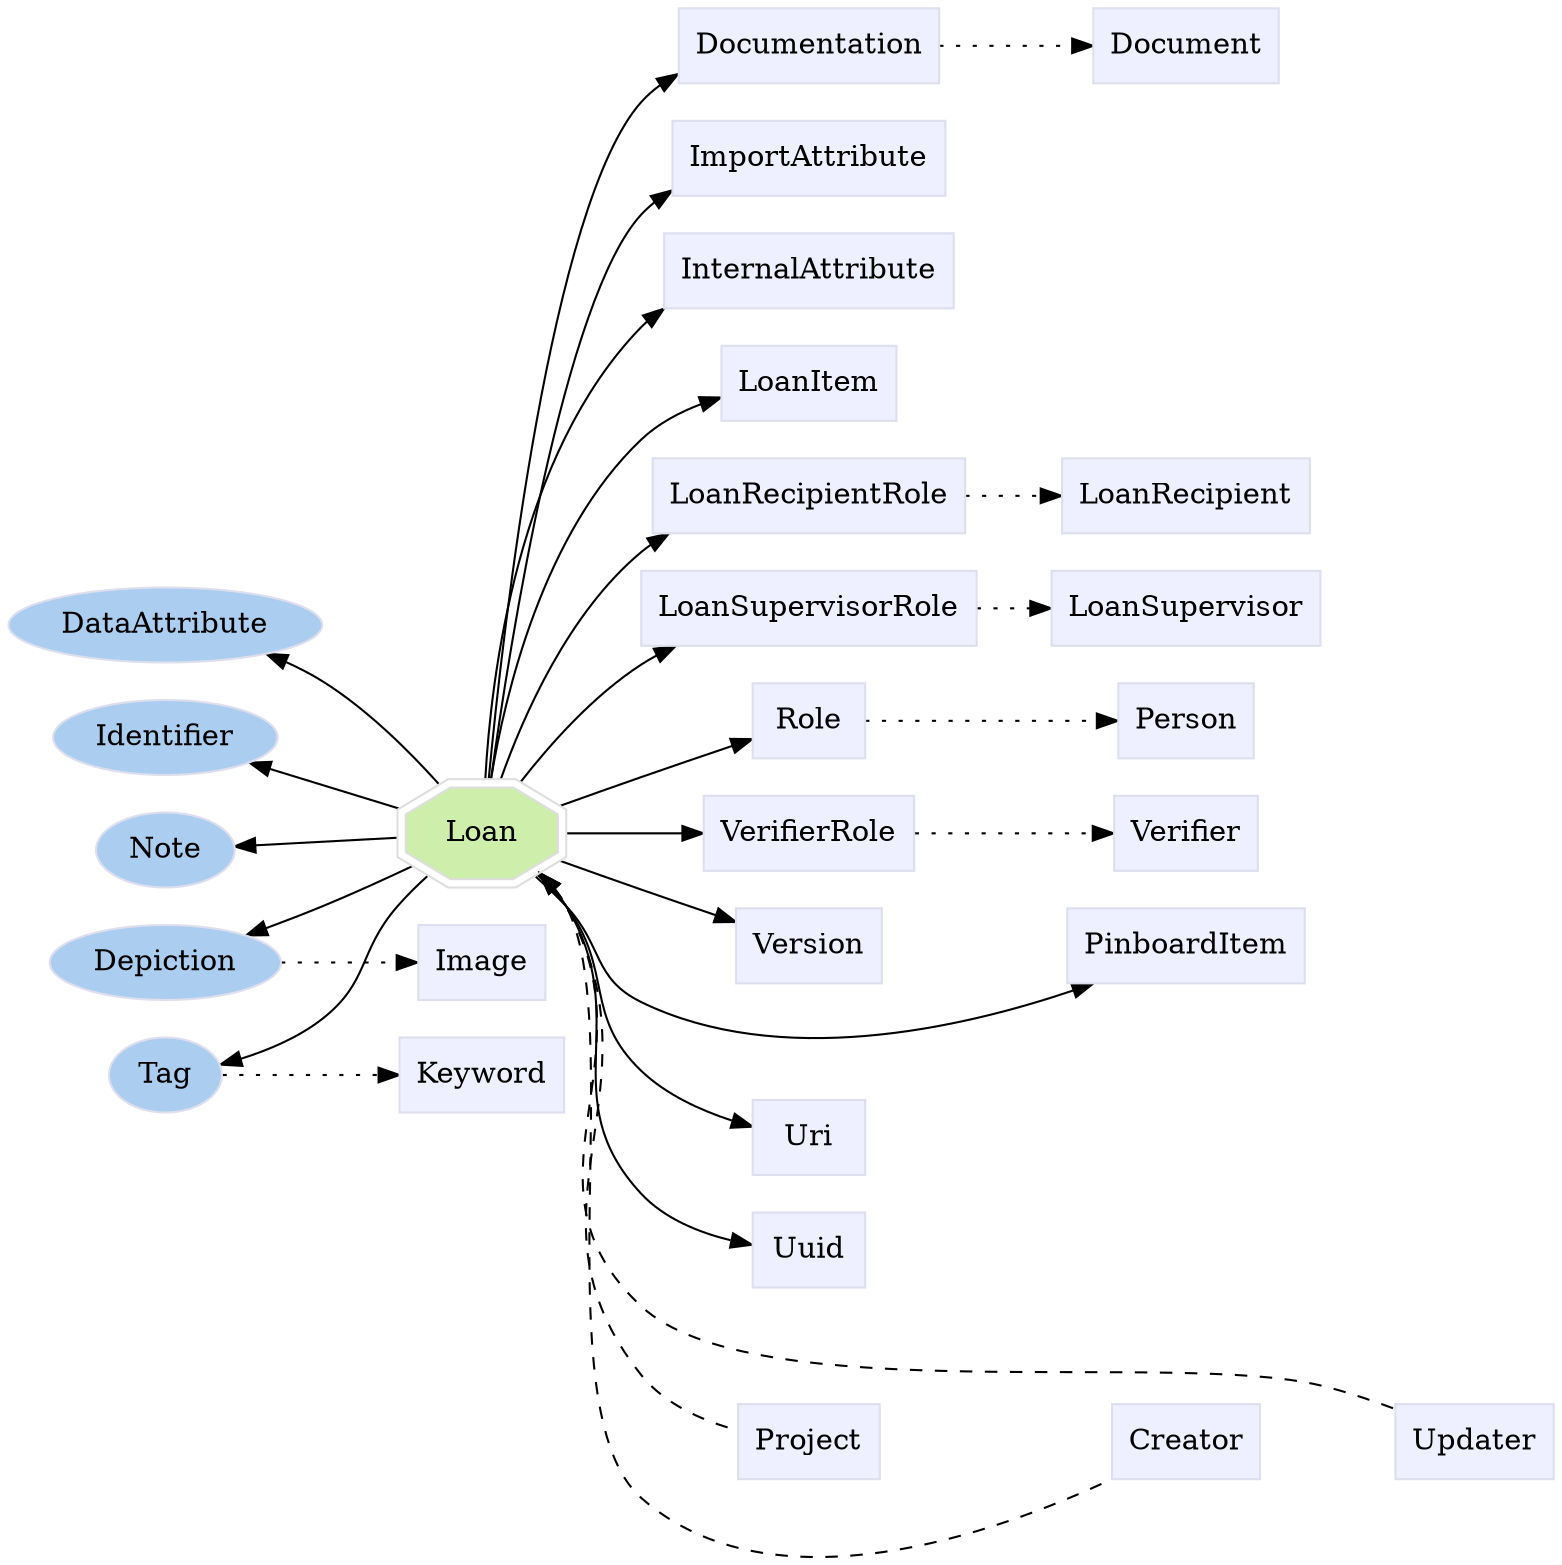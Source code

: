 digraph Loan {
	graph [bb="0,0,629.31,737.72",
		label="",
		outputorder=edgesfirst,
		rankdir=LR
	];
	node [label="\N"];
	subgraph annotator_cluster {
		graph [rank=min];
		DataAttribute	[color="#dddeee",
			fillcolor="#abcdef",
			group=annotator,
			height=0.5,
			href="/develop/Data/models.html#data-attribute",
			label=DataAttribute,
			pos="61.588,445.72",
			shape=oval,
			style=filled,
			target=_top,
			width=1.7108];
		Depiction	[color="#dddeee",
			fillcolor="#abcdef",
			group=annotator,
			height=0.5,
			href="/develop/Data/models.html#depiction",
			label=Depiction,
			pos="61.588,283.72",
			shape=oval,
			style=filled,
			target=_top,
			width=1.3127];
		Identifier	[color="#dddeee",
			fillcolor="#abcdef",
			group=annotator,
			height=0.5,
			href="/develop/Data/models.html#identifier",
			label=Identifier,
			pos="61.588,391.72",
			shape=oval,
			style=filled,
			target=_top,
			width=1.2558];
		Tag	[color="#dddeee",
			fillcolor="#abcdef",
			group=annotator,
			height=0.5,
			href="/develop/Data/models.html#tag",
			label=Tag,
			pos="61.588,229.72",
			shape=oval,
			style=filled,
			target=_top,
			width=0.75];
		Note	[color="#dddeee",
			fillcolor="#abcdef",
			group=annotator,
			height=0.5,
			href="/develop/Data/models.html#note",
			label=Note,
			pos="61.588,337.72",
			shape=oval,
			style=filled,
			target=_top,
			width=0.80088];
	}
	subgraph core {
	}
	subgraph supporting {
		Loan	[color="#dedede",
			fillcolor="#cdefab",
			group=target,
			height=0.61111,
			href="/develop/Data/models.html#loan",
			label=Loan,
			pos="195.49,341.72",
			shape=doubleoctagon,
			style=filled,
			target=_top,
			width=1.0088];
		Documentation	[color="#dddeee",
			fillcolor="#eeefff",
			group=supporting,
			height=0.5,
			href="/develop/Data/models.html#documentation",
			label=Documentation,
			pos="331.68,719.72",
			shape=box,
			style=filled,
			target=_top,
			width=1.3889];
		Document	[color="#dddeee",
			fillcolor="#eeefff",
			group=supporting,
			height=0.5,
			href="/develop/Data/models.html#document",
			label=Document,
			pos="482.68,719.72",
			shape=box,
			style=filled,
			target=_top,
			width=1.0139];
		Image	[color="#dddeee",
			fillcolor="#eeefff",
			group=supporting,
			height=0.5,
			href="/develop/Data/models.html#image",
			label=Image,
			pos="195.49,283.72",
			shape=box,
			style=filled,
			target=_top,
			width=0.75];
		ImportAttribute	[color="#dddeee",
			fillcolor="#eeefff",
			group=supporting,
			height=0.5,
			href="/develop/Data/models.html#import-attribute",
			label=ImportAttribute,
			pos="331.68,665.72",
			shape=box,
			style=filled,
			target=_top,
			width=1.4201];
		InternalAttribute	[color="#dddeee",
			fillcolor="#eeefff",
			group=supporting,
			height=0.5,
			href="/develop/Data/models.html#internal-attribute",
			label=InternalAttribute,
			pos="331.68,611.72",
			shape=box,
			style=filled,
			target=_top,
			width=1.4826];
		Keyword	[color="#dddeee",
			fillcolor="#eeefff",
			group=supporting,
			height=0.5,
			href="/develop/Data/models.html#keyword",
			label=Keyword,
			pos="195.49,229.72",
			shape=box,
			style=filled,
			target=_top,
			width=0.92014];
		LoanItem	[color="#dddeee",
			fillcolor="#eeefff",
			group=supporting,
			height=0.5,
			href="/develop/Data/models.html#loan-item",
			label=LoanItem,
			pos="331.68,557.72",
			shape=box,
			style=filled,
			target=_top,
			width=0.96181];
		LoanRecipientRole	[color="#dddeee",
			fillcolor="#eeefff",
			group=supporting,
			height=0.5,
			href="/develop/Data/models.html#loan-recipient-role",
			label=LoanRecipientRole,
			pos="331.68,503.72",
			shape=box,
			style=filled,
			target=_top,
			width=1.6806];
		LoanRecipient	[color="#dddeee",
			fillcolor="#eeefff",
			group=supporting,
			height=0.5,
			href="/develop/Data/models.html#loan-recipient",
			label=LoanRecipient,
			pos="482.68,503.72",
			shape=box,
			style=filled,
			target=_top,
			width=1.3264];
		LoanSupervisorRole	[color="#dddeee",
			fillcolor="#eeefff",
			group=supporting,
			height=0.5,
			href="/develop/Data/models.html#loan-supervisor-role",
			label=LoanSupervisorRole,
			pos="331.68,449.72",
			shape=box,
			style=filled,
			target=_top,
			width=1.7743];
		LoanSupervisor	[color="#dddeee",
			fillcolor="#eeefff",
			group=supporting,
			height=0.5,
			href="/develop/Data/models.html#loan-supervisor",
			label=LoanSupervisor,
			pos="482.68,449.72",
			shape=box,
			style=filled,
			target=_top,
			width=1.4201];
		Role	[color="#dddeee",
			fillcolor="#eeefff",
			group=supporting,
			height=0.5,
			href="/develop/Data/models.html#role",
			label=Role,
			pos="331.68,395.72",
			shape=box,
			style=filled,
			target=_top,
			width=0.75];
		Person	[color="#dddeee",
			fillcolor="#eeefff",
			group=supporting,
			height=0.5,
			href="/develop/Data/models.html#person",
			label=Person,
			pos="482.68,395.72",
			shape=box,
			style=filled,
			target=_top,
			width=0.75];
		PinboardItem	[color="#dddeee",
			fillcolor="#eeefff",
			group=supporting,
			height=0.5,
			href="/develop/Data/models.html#pinboard-item",
			label=PinboardItem,
			pos="482.68,287.72",
			shape=box,
			style=filled,
			target=_top,
			width=1.2535];
		Uri	[color="#dddeee",
			fillcolor="#eeefff",
			group=supporting,
			height=0.5,
			href="/develop/Data/models.html#uri",
			label=Uri,
			pos="331.68,195.72",
			shape=box,
			style=filled,
			target=_top,
			width=0.75];
		Uuid	[color="#dddeee",
			fillcolor="#eeefff",
			group=supporting,
			height=0.5,
			href="/develop/Data/models.html#uuid",
			label=Uuid,
			pos="331.68,141.72",
			shape=box,
			style=filled,
			target=_top,
			width=0.75];
		VerifierRole	[color="#dddeee",
			fillcolor="#eeefff",
			group=supporting,
			height=0.5,
			href="/develop/Data/models.html#verifier-role",
			label=VerifierRole,
			pos="331.68,341.72",
			shape=box,
			style=filled,
			target=_top,
			width=1.1493];
		Verifier	[color="#dddeee",
			fillcolor="#eeefff",
			group=supporting,
			height=0.5,
			href="/develop/Data/models.html#verifier",
			label=Verifier,
			pos="482.68,341.72",
			shape=box,
			style=filled,
			target=_top,
			width=0.79514];
		Version	[color="#dddeee",
			fillcolor="#eeefff",
			group=supporting,
			height=0.5,
			href="/develop/Data/models.html#version",
			label=Version,
			pos="331.68,287.72",
			shape=box,
			style=filled,
			target=_top,
			width=0.79514];
		Creator	[color="#dddeee",
			fillcolor="#eeefff",
			group=supporting,
			height=0.5,
			href="/develop/Data/models.html#creator",
			label=Creator,
			pos="482.68,49.719",
			shape=box,
			style=filled,
			target=_top,
			width=0.78472];
		Project	[color="#dddeee",
			fillcolor="#eeefff",
			group=supporting,
			height=0.5,
			href="/develop/Data/models.html#project",
			label=Project,
			pos="331.68,49.719",
			shape=box,
			style=filled,
			target=_top,
			width=0.75347];
		Updater	[color="#dddeee",
			fillcolor="#eeefff",
			group=supporting,
			height=0.5,
			href="/develop/Data/models.html#updater",
			label=Updater,
			pos="599.56,49.719",
			shape=box,
			style=filled,
			target=_top,
			width=0.82639];
	}
	Depiction -> Image	[pos="e,168.33,283.72 109.09,283.72 124.78,283.72 142.07,283.72 156.97,283.72",
		style=dotted];
	Tag -> Keyword	[pos="e,162.09,229.72 88.963,229.72 106.64,229.72 130.34,229.72 150.8,229.72",
		style=dotted];
	Loan -> DataAttribute	[pos="e,100.73,431.56 178.83,362.89 165.51,379.74 145.1,403.02 123.18,418.72 119.33,421.47 115.16,424.04 110.87,426.4"];
	Loan -> Depiction	[pos="e,93.513,297.32 164.67,328.61 146.75,320.73 123.7,310.59 104.04,301.94"];
	Loan -> Identifier	[pos="e,95.193,379.36 162.72,353.76 145.63,360.24 124.32,368.32 105.75,375.36"];
	Loan -> Tag	[pos="e,86.776,236.94 172.72,324.21 168.03,320.01 163.26,315.38 159.18,310.72 140.17,289.02 145.22,275.32 123.18,256.72 115.58,250.31 \
106.23,245.16 97.165,241.14"];
	Loan -> Note	[pos="e,90.884,338.58 158.69,340.63 141.21,340.1 120.13,339.46 102.17,338.92"];
	Loan -> Documentation	[pos="e,281.34,704.36 198.31,363.75 204.4,432.47 226.02,641.34 267.81,692.72 269.21,694.45 270.75,696.07 272.39,697.59"];
	Loan -> ImportAttribute	[pos="e,280.28,649.46 199.21,363.79 207.16,425.21 232.09,596.35 267.81,638.72 268.91,640.03 270.08,641.27 271.32,642.45"];
	Loan -> InternalAttribute	[pos="e,278.07,593.68 196.95,364.16 199.09,410.95 210.35,519.91 267.81,584.72 268.37,585.35 268.95,585.97 269.54,586.58"];
	Loan -> LoanItem	[pos="e,296.61,548.79 199.18,363.94 204.96,402.63 222,482.81 267.81,530.72 273.05,536.2 279.58,540.63 286.44,544.18"];
	Loan -> LoanRecipientRole	[pos="e,279.39,485.37 203.07,364.01 212.79,393.43 233.62,445.17 267.81,476.72 268.57,477.42 269.35,478.11 270.16,478.78"];
	Loan -> LoanSupervisorRole	[pos="e,281.77,431.32 211.34,363.4 224.48,381.25 245.05,406.22 267.81,422.72 269.16,423.7 270.55,424.65 271.98,425.58"];
	Loan -> Role	[pos="e,304.25,385.08 227.61,354.24 247.3,362.17 272.86,372.45 293.6,380.8"];
	Loan -> PinboardItem	[pos="e,440.65,269.24 218.13,324.1 222.83,319.91 227.64,315.31 231.81,310.72 250.21,290.45 243.43,273.2 267.81,260.72 318.58,234.71 384.72,\
249.25 429.92,265.27"];
	Loan -> Uri	[pos="e,304.2,204.41 219.27,324.39 223.8,320.25 228.25,315.6 231.81,310.72 255.49,278.22 240.26,257.01 267.81,227.72 275,220.07 284.43,\
213.95 293.78,209.2"];
	Loan -> Uuid	[pos="e,304.45,147.21 219.88,324.8 224.37,320.63 228.65,315.87 231.81,310.72 265.8,255.19 225.53,218.23 267.81,168.72 274.59,160.78 284.13,\
155.11 293.73,151.08"];
	Loan -> VerifierRole	[pos="e,290.16,341.72 232.1,341.72 246.47,341.72 263.33,341.72 279.01,341.72"];
	Loan -> Version	[pos="e,302.92,298.89 227.61,329.2 246.91,321.43 271.84,311.4 292.35,303.15"];
	Loan -> Creator	[dir=back,
		pos="s,220.37,325.08 227.78,316.97 229.29,314.97 230.66,312.89 231.81,310.72 262.01,253.73 219.45,65.404 267.81,22.719 319.99,-23.35 \
409.25,11.778 454.16,34.434",
		style=dashed];
	Loan -> Project	[dir=back,
		pos="s,220.25,325.01 227.7,316.92 229.23,314.94 230.62,312.87 231.81,310.72 281.48,220.46 207.28,165.09 267.81,81.719 276.58,69.627 291.28,\
61.793 304.25,56.905",
		style=dashed];
	Loan -> Updater	[dir=back,
		pos="s,220.14,324.95 227.63,316.89 229.18,314.91 230.6,312.85 231.81,310.72 275.51,233.68 203.95,176.09 267.81,114.72 310.86,73.345 476.23,\
92.559 533.81,76.719 545.78,73.424 558.5,68.468 569.46,63.699",
		style=dashed];
	Documentation -> Document	[pos="e,445.74,719.72 381.88,719.72 398.82,719.72 417.75,719.72 434.52,719.72",
		style=dotted];
	LoanRecipientRole -> LoanRecipient	[pos="e,434.76,503.72 392.43,503.72 402.66,503.72 413.28,503.72 423.48,503.72",
		style=dotted];
	LoanSupervisorRole -> LoanSupervisor	[pos="e,431.49,449.72 395.87,449.72 403.86,449.72 412.04,449.72 420,449.72",
		style=dotted];
	Role -> Person	[pos="e,455.4,395.72 358.98,395.72 382.63,395.72 417.64,395.72 444.22,395.72",
		style=dotted];
	Role -> Verifier	[pos="e,453.62,351.89 358.98,386.19 382.22,377.76 416.44,365.36 442.84,355.8",
		style=invis];
	VerifierRole -> Verifier	[pos="e,453.74,341.72 373.4,341.72 394.92,341.72 421.21,341.72 442.49,341.72",
		style=dotted];
	Version -> PinboardItem	[pos="e,437.09,287.72 360.71,287.72 379.01,287.72 403.55,287.72 425.74,287.72",
		style=invis];
	Creator -> Updater	[pos="e,569.66,49.719 511.2,49.719 525.27,49.719 542.66,49.719 558.21,49.719",
		style=invis];
	Project -> Creator	[pos="e,454.13,49.719 358.98,49.719 382.16,49.719 416.26,49.719 442.63,49.719",
		style=invis];
}

